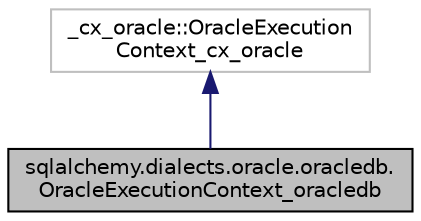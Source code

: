 digraph "sqlalchemy.dialects.oracle.oracledb.OracleExecutionContext_oracledb"
{
 // LATEX_PDF_SIZE
  edge [fontname="Helvetica",fontsize="10",labelfontname="Helvetica",labelfontsize="10"];
  node [fontname="Helvetica",fontsize="10",shape=record];
  Node1 [label="sqlalchemy.dialects.oracle.oracledb.\lOracleExecutionContext_oracledb",height=0.2,width=0.4,color="black", fillcolor="grey75", style="filled", fontcolor="black",tooltip=" "];
  Node2 -> Node1 [dir="back",color="midnightblue",fontsize="10",style="solid",fontname="Helvetica"];
  Node2 [label="_cx_oracle::OracleExecution\lContext_cx_oracle",height=0.2,width=0.4,color="grey75", fillcolor="white", style="filled",tooltip=" "];
}
